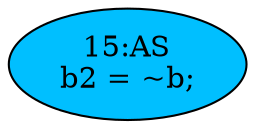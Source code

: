 strict digraph "" {
	node [label="\N"];
	"15:AS"	[ast="<pyverilog.vparser.ast.Assign object at 0x7ff3e1f053d0>",
		def_var="['b2']",
		fillcolor=deepskyblue,
		label="15:AS
b2 = ~b;",
		statements="[]",
		style=filled,
		typ=Assign,
		use_var="['b']"];
}
